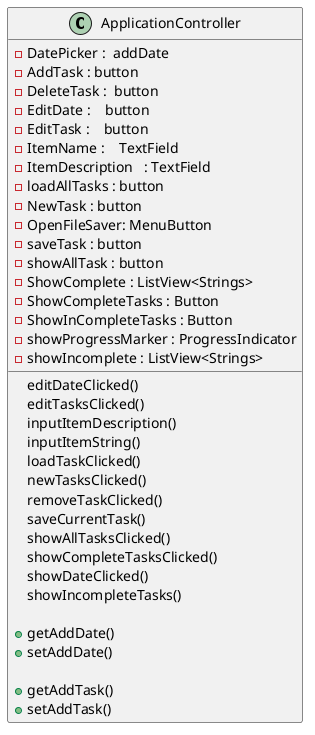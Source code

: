 @startuml



class ApplicationController{
 -DatePicker :  addDate
 -AddTask : button
 -DeleteTask :  button
 -EditDate :    button
 -EditTask :    button
 -ItemName :    TextField
 -ItemDescription   : TextField
 -loadAllTasks : button
 -NewTask : button
 -OpenFileSaver: MenuButton
 -saveTask : button
 -showAllTask : button
 -ShowComplete : ListView<Strings>
 -ShowCompleteTasks : Button
 -ShowInCompleteTasks : Button
 -showProgressMarker : ProgressIndicator
 -showIncomplete : ListView<Strings>

 editDateClicked()
 editTasksClicked()
 inputItemDescription()
 inputItemString()
 loadTaskClicked()
 newTasksClicked()
 removeTaskClicked()
 saveCurrentTask()
 showAllTasksClicked()
 showCompleteTasksClicked()
 showDateClicked()
 showIncompleteTasks()

 +getAddDate()
 +setAddDate()

 +getAddTask()
 +setAddTask()


}

@enduml